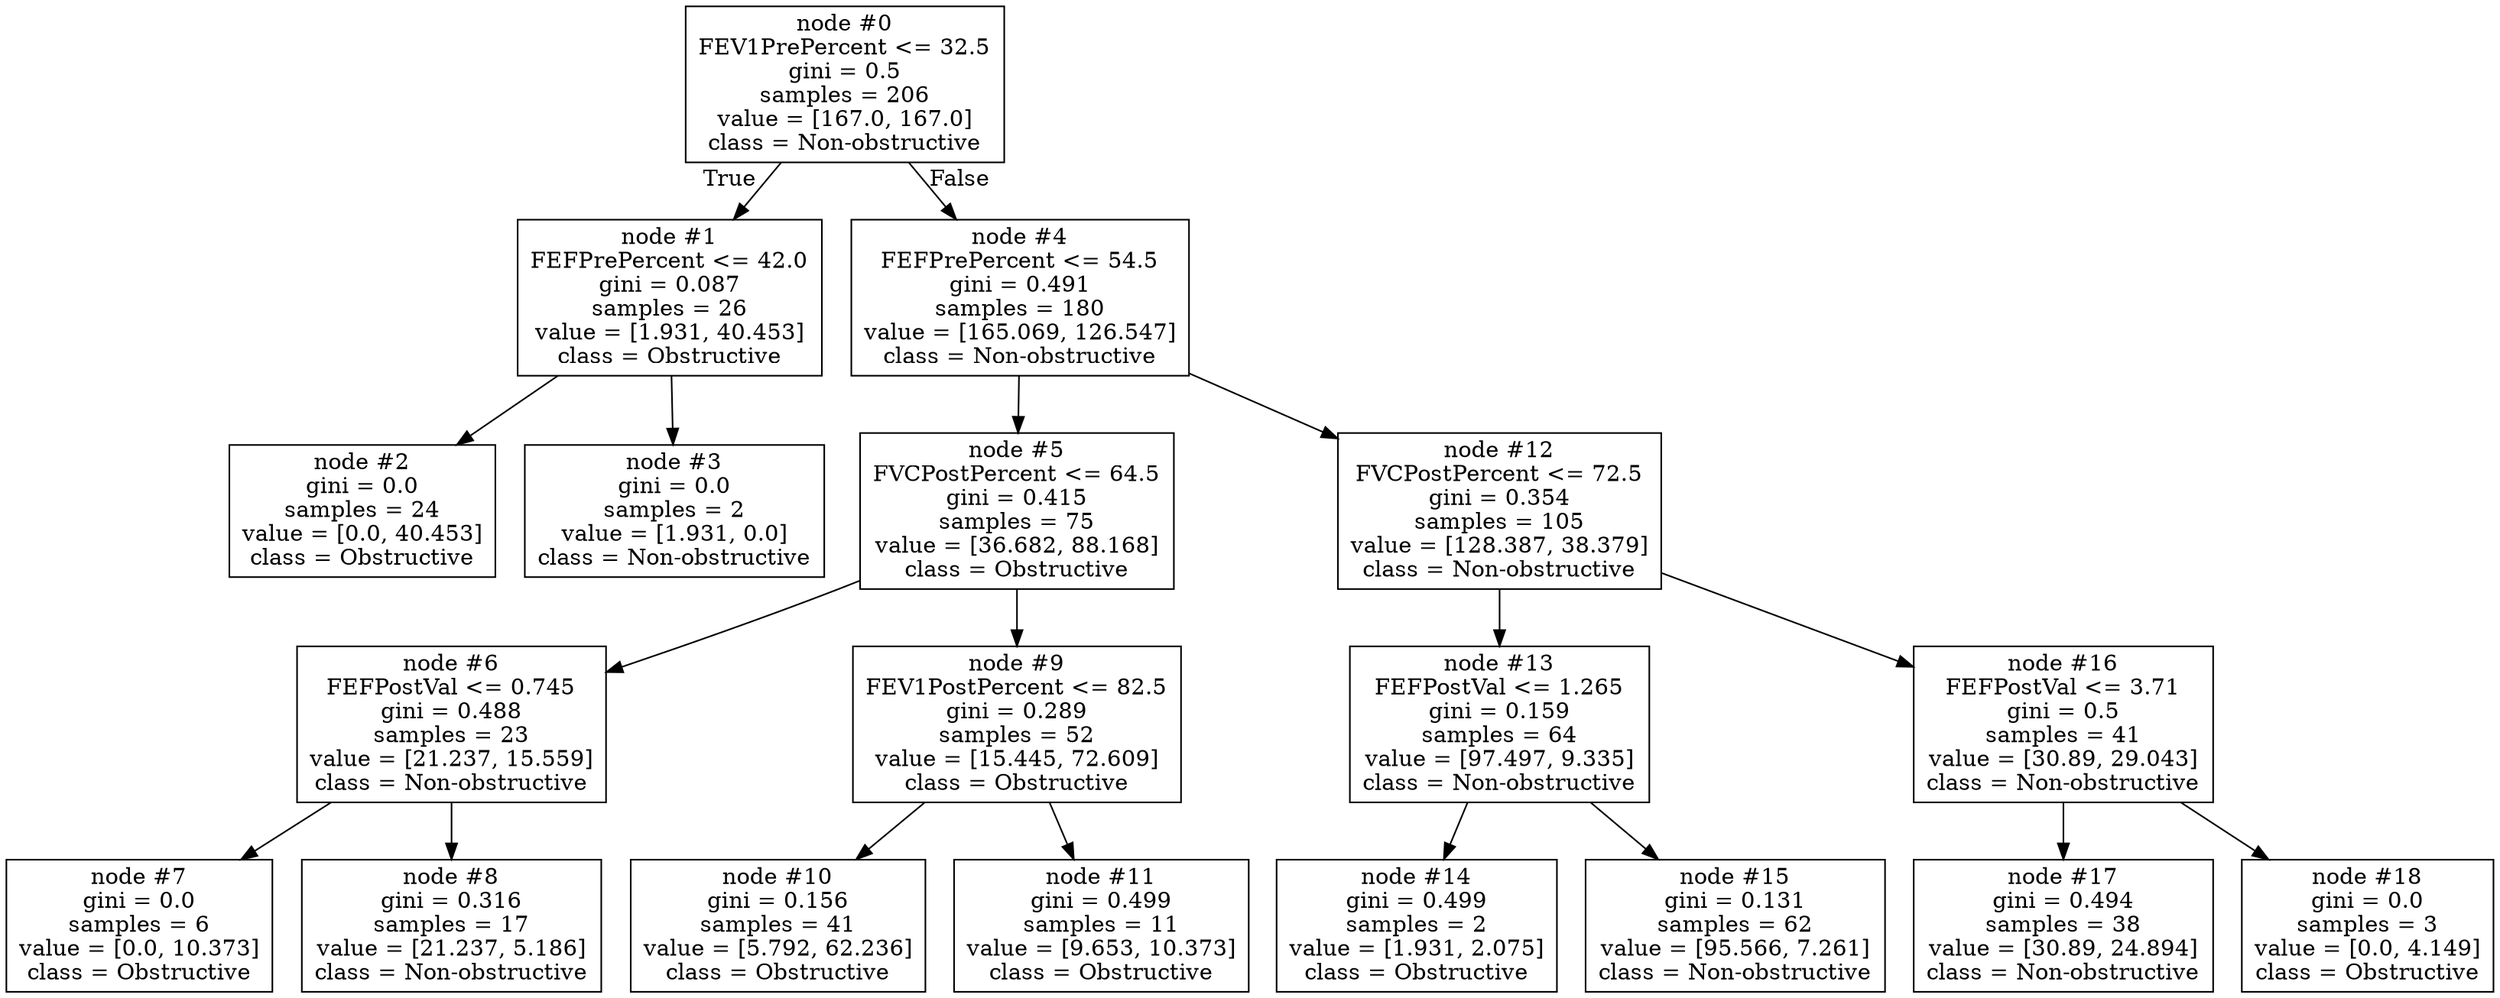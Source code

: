 digraph Tree {
node [shape=box] ;
0 [label="node #0\nFEV1PrePercent <= 32.5\ngini = 0.5\nsamples = 206\nvalue = [167.0, 167.0]\nclass = Non-obstructive"] ;
1 [label="node #1\nFEFPrePercent <= 42.0\ngini = 0.087\nsamples = 26\nvalue = [1.931, 40.453]\nclass = Obstructive"] ;
0 -> 1 [labeldistance=2.5, labelangle=45, headlabel="True"] ;
2 [label="node #2\ngini = 0.0\nsamples = 24\nvalue = [0.0, 40.453]\nclass = Obstructive"] ;
1 -> 2 ;
3 [label="node #3\ngini = 0.0\nsamples = 2\nvalue = [1.931, 0.0]\nclass = Non-obstructive"] ;
1 -> 3 ;
4 [label="node #4\nFEFPrePercent <= 54.5\ngini = 0.491\nsamples = 180\nvalue = [165.069, 126.547]\nclass = Non-obstructive"] ;
0 -> 4 [labeldistance=2.5, labelangle=-45, headlabel="False"] ;
5 [label="node #5\nFVCPostPercent <= 64.5\ngini = 0.415\nsamples = 75\nvalue = [36.682, 88.168]\nclass = Obstructive"] ;
4 -> 5 ;
6 [label="node #6\nFEFPostVal <= 0.745\ngini = 0.488\nsamples = 23\nvalue = [21.237, 15.559]\nclass = Non-obstructive"] ;
5 -> 6 ;
7 [label="node #7\ngini = 0.0\nsamples = 6\nvalue = [0.0, 10.373]\nclass = Obstructive"] ;
6 -> 7 ;
8 [label="node #8\ngini = 0.316\nsamples = 17\nvalue = [21.237, 5.186]\nclass = Non-obstructive"] ;
6 -> 8 ;
9 [label="node #9\nFEV1PostPercent <= 82.5\ngini = 0.289\nsamples = 52\nvalue = [15.445, 72.609]\nclass = Obstructive"] ;
5 -> 9 ;
10 [label="node #10\ngini = 0.156\nsamples = 41\nvalue = [5.792, 62.236]\nclass = Obstructive"] ;
9 -> 10 ;
11 [label="node #11\ngini = 0.499\nsamples = 11\nvalue = [9.653, 10.373]\nclass = Obstructive"] ;
9 -> 11 ;
12 [label="node #12\nFVCPostPercent <= 72.5\ngini = 0.354\nsamples = 105\nvalue = [128.387, 38.379]\nclass = Non-obstructive"] ;
4 -> 12 ;
13 [label="node #13\nFEFPostVal <= 1.265\ngini = 0.159\nsamples = 64\nvalue = [97.497, 9.335]\nclass = Non-obstructive"] ;
12 -> 13 ;
14 [label="node #14\ngini = 0.499\nsamples = 2\nvalue = [1.931, 2.075]\nclass = Obstructive"] ;
13 -> 14 ;
15 [label="node #15\ngini = 0.131\nsamples = 62\nvalue = [95.566, 7.261]\nclass = Non-obstructive"] ;
13 -> 15 ;
16 [label="node #16\nFEFPostVal <= 3.71\ngini = 0.5\nsamples = 41\nvalue = [30.89, 29.043]\nclass = Non-obstructive"] ;
12 -> 16 ;
17 [label="node #17\ngini = 0.494\nsamples = 38\nvalue = [30.89, 24.894]\nclass = Non-obstructive"] ;
16 -> 17 ;
18 [label="node #18\ngini = 0.0\nsamples = 3\nvalue = [0.0, 4.149]\nclass = Obstructive"] ;
16 -> 18 ;
}